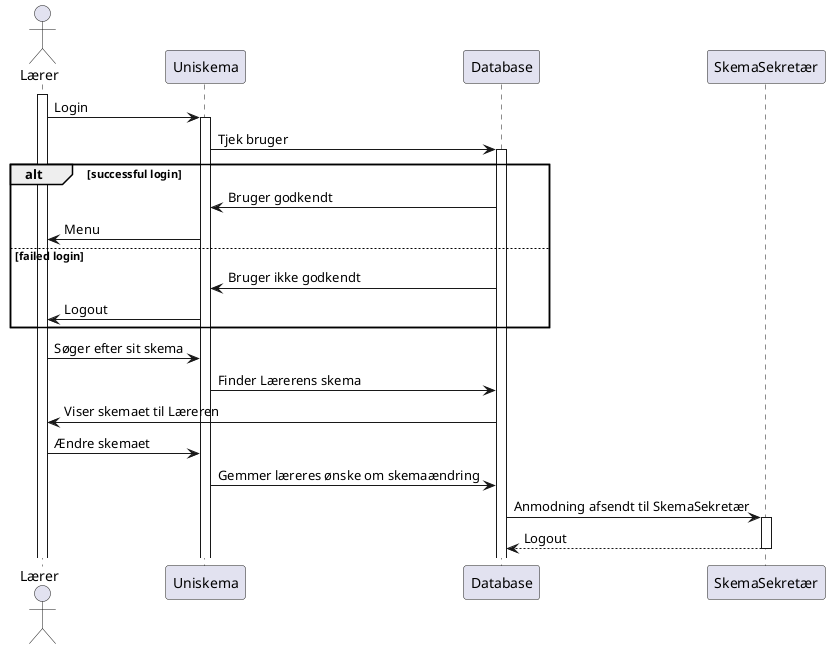@startuml
Actor Lærer
Activate Lærer
Lærer -> Uniskema: Login
Activate Uniskema
Uniskema -> Database: Tjek bruger
Activate Database
alt successful login
    Uniskema <- Database: Bruger godkendt
    Lærer <- Uniskema: Menu
else failed login
    Uniskema <- Database: Bruger ikke godkendt
    Lærer <- Uniskema: Logout
end
Lærer -> Uniskema: Søger efter sit skema
Uniskema -> Database: Finder Lærerens skema
Lærer <- Database: Viser skemaet til Læreren
Lærer -> Uniskema: Ændre skemaet
Uniskema -> Database: Gemmer læreres ønske om skemaændring
Database -> SkemaSekretær: Anmodning afsendt til SkemaSekretær
Actor SkemaSekretær
Activate SkemaSekretær

return Logout
@enduml